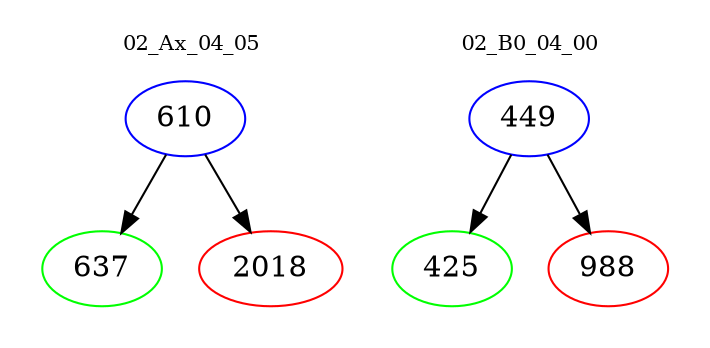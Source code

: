 digraph{
subgraph cluster_0 {
color = white
label = "02_Ax_04_05";
fontsize=10;
T0_610 [label="610", color="blue"]
T0_610 -> T0_637 [color="black"]
T0_637 [label="637", color="green"]
T0_610 -> T0_2018 [color="black"]
T0_2018 [label="2018", color="red"]
}
subgraph cluster_1 {
color = white
label = "02_B0_04_00";
fontsize=10;
T1_449 [label="449", color="blue"]
T1_449 -> T1_425 [color="black"]
T1_425 [label="425", color="green"]
T1_449 -> T1_988 [color="black"]
T1_988 [label="988", color="red"]
}
}
